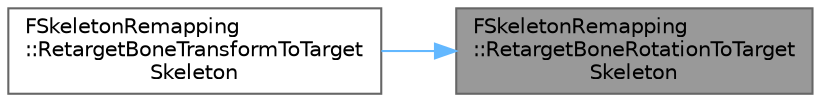 digraph "FSkeletonRemapping::RetargetBoneRotationToTargetSkeleton"
{
 // INTERACTIVE_SVG=YES
 // LATEX_PDF_SIZE
  bgcolor="transparent";
  edge [fontname=Helvetica,fontsize=10,labelfontname=Helvetica,labelfontsize=10];
  node [fontname=Helvetica,fontsize=10,shape=box,height=0.2,width=0.4];
  rankdir="RL";
  Node1 [id="Node000001",label="FSkeletonRemapping\l::RetargetBoneRotationToTarget\lSkeleton",height=0.2,width=0.4,color="gray40", fillcolor="grey60", style="filled", fontcolor="black",tooltip="Get the specified bone rotation retargeted from the source skeleton onto the target skeleton,..."];
  Node1 -> Node2 [id="edge1_Node000001_Node000002",dir="back",color="steelblue1",style="solid",tooltip=" "];
  Node2 [id="Node000002",label="FSkeletonRemapping\l::RetargetBoneTransformToTarget\lSkeleton",height=0.2,width=0.4,color="grey40", fillcolor="white", style="filled",URL="$d5/d39/structFSkeletonRemapping.html#a0434d0e5658971e2f141be8436cb3252",tooltip="Get the specified bone transform retargeted from the source skeleton onto the target skeleton,..."];
}
